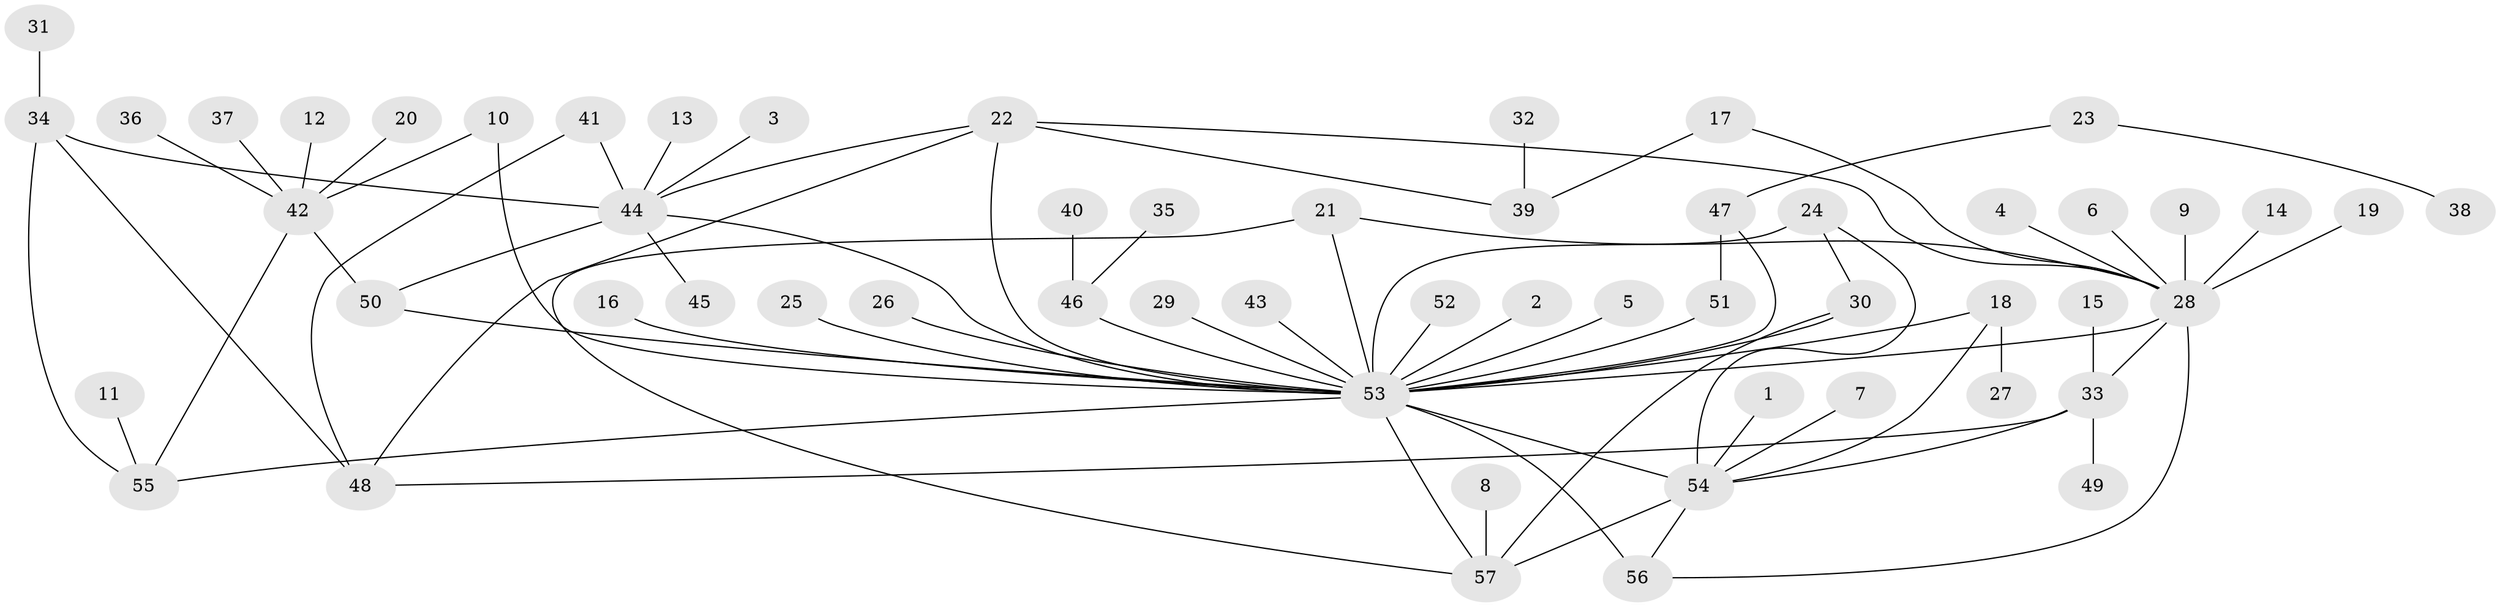// original degree distribution, {14: 0.008771929824561403, 4: 0.06140350877192982, 12: 0.008771929824561403, 8: 0.008771929824561403, 2: 0.23684210526315788, 6: 0.02631578947368421, 13: 0.008771929824561403, 7: 0.008771929824561403, 5: 0.017543859649122806, 9: 0.017543859649122806, 11: 0.008771929824561403, 3: 0.10526315789473684, 1: 0.4824561403508772}
// Generated by graph-tools (version 1.1) at 2025/49/03/09/25 03:49:48]
// undirected, 57 vertices, 77 edges
graph export_dot {
graph [start="1"]
  node [color=gray90,style=filled];
  1;
  2;
  3;
  4;
  5;
  6;
  7;
  8;
  9;
  10;
  11;
  12;
  13;
  14;
  15;
  16;
  17;
  18;
  19;
  20;
  21;
  22;
  23;
  24;
  25;
  26;
  27;
  28;
  29;
  30;
  31;
  32;
  33;
  34;
  35;
  36;
  37;
  38;
  39;
  40;
  41;
  42;
  43;
  44;
  45;
  46;
  47;
  48;
  49;
  50;
  51;
  52;
  53;
  54;
  55;
  56;
  57;
  1 -- 54 [weight=1.0];
  2 -- 53 [weight=1.0];
  3 -- 44 [weight=1.0];
  4 -- 28 [weight=1.0];
  5 -- 53 [weight=1.0];
  6 -- 28 [weight=1.0];
  7 -- 54 [weight=1.0];
  8 -- 57 [weight=1.0];
  9 -- 28 [weight=1.0];
  10 -- 42 [weight=1.0];
  10 -- 53 [weight=1.0];
  11 -- 55 [weight=1.0];
  12 -- 42 [weight=1.0];
  13 -- 44 [weight=1.0];
  14 -- 28 [weight=1.0];
  15 -- 33 [weight=1.0];
  16 -- 53 [weight=1.0];
  17 -- 28 [weight=1.0];
  17 -- 39 [weight=1.0];
  18 -- 27 [weight=1.0];
  18 -- 53 [weight=1.0];
  18 -- 54 [weight=1.0];
  19 -- 28 [weight=1.0];
  20 -- 42 [weight=1.0];
  21 -- 28 [weight=1.0];
  21 -- 53 [weight=1.0];
  21 -- 57 [weight=1.0];
  22 -- 28 [weight=1.0];
  22 -- 39 [weight=1.0];
  22 -- 44 [weight=1.0];
  22 -- 48 [weight=1.0];
  22 -- 53 [weight=1.0];
  23 -- 38 [weight=1.0];
  23 -- 47 [weight=1.0];
  24 -- 30 [weight=1.0];
  24 -- 53 [weight=2.0];
  24 -- 54 [weight=1.0];
  25 -- 53 [weight=1.0];
  26 -- 53 [weight=1.0];
  28 -- 33 [weight=1.0];
  28 -- 53 [weight=2.0];
  28 -- 56 [weight=1.0];
  29 -- 53 [weight=1.0];
  30 -- 53 [weight=1.0];
  30 -- 57 [weight=1.0];
  31 -- 34 [weight=1.0];
  32 -- 39 [weight=1.0];
  33 -- 48 [weight=1.0];
  33 -- 49 [weight=1.0];
  33 -- 54 [weight=1.0];
  34 -- 44 [weight=1.0];
  34 -- 48 [weight=1.0];
  34 -- 55 [weight=1.0];
  35 -- 46 [weight=1.0];
  36 -- 42 [weight=1.0];
  37 -- 42 [weight=1.0];
  40 -- 46 [weight=1.0];
  41 -- 44 [weight=1.0];
  41 -- 48 [weight=1.0];
  42 -- 50 [weight=1.0];
  42 -- 55 [weight=1.0];
  43 -- 53 [weight=1.0];
  44 -- 45 [weight=1.0];
  44 -- 50 [weight=1.0];
  44 -- 53 [weight=2.0];
  46 -- 53 [weight=1.0];
  47 -- 51 [weight=1.0];
  47 -- 53 [weight=1.0];
  50 -- 53 [weight=1.0];
  51 -- 53 [weight=1.0];
  52 -- 53 [weight=1.0];
  53 -- 54 [weight=2.0];
  53 -- 55 [weight=1.0];
  53 -- 56 [weight=2.0];
  53 -- 57 [weight=1.0];
  54 -- 56 [weight=1.0];
  54 -- 57 [weight=1.0];
}
